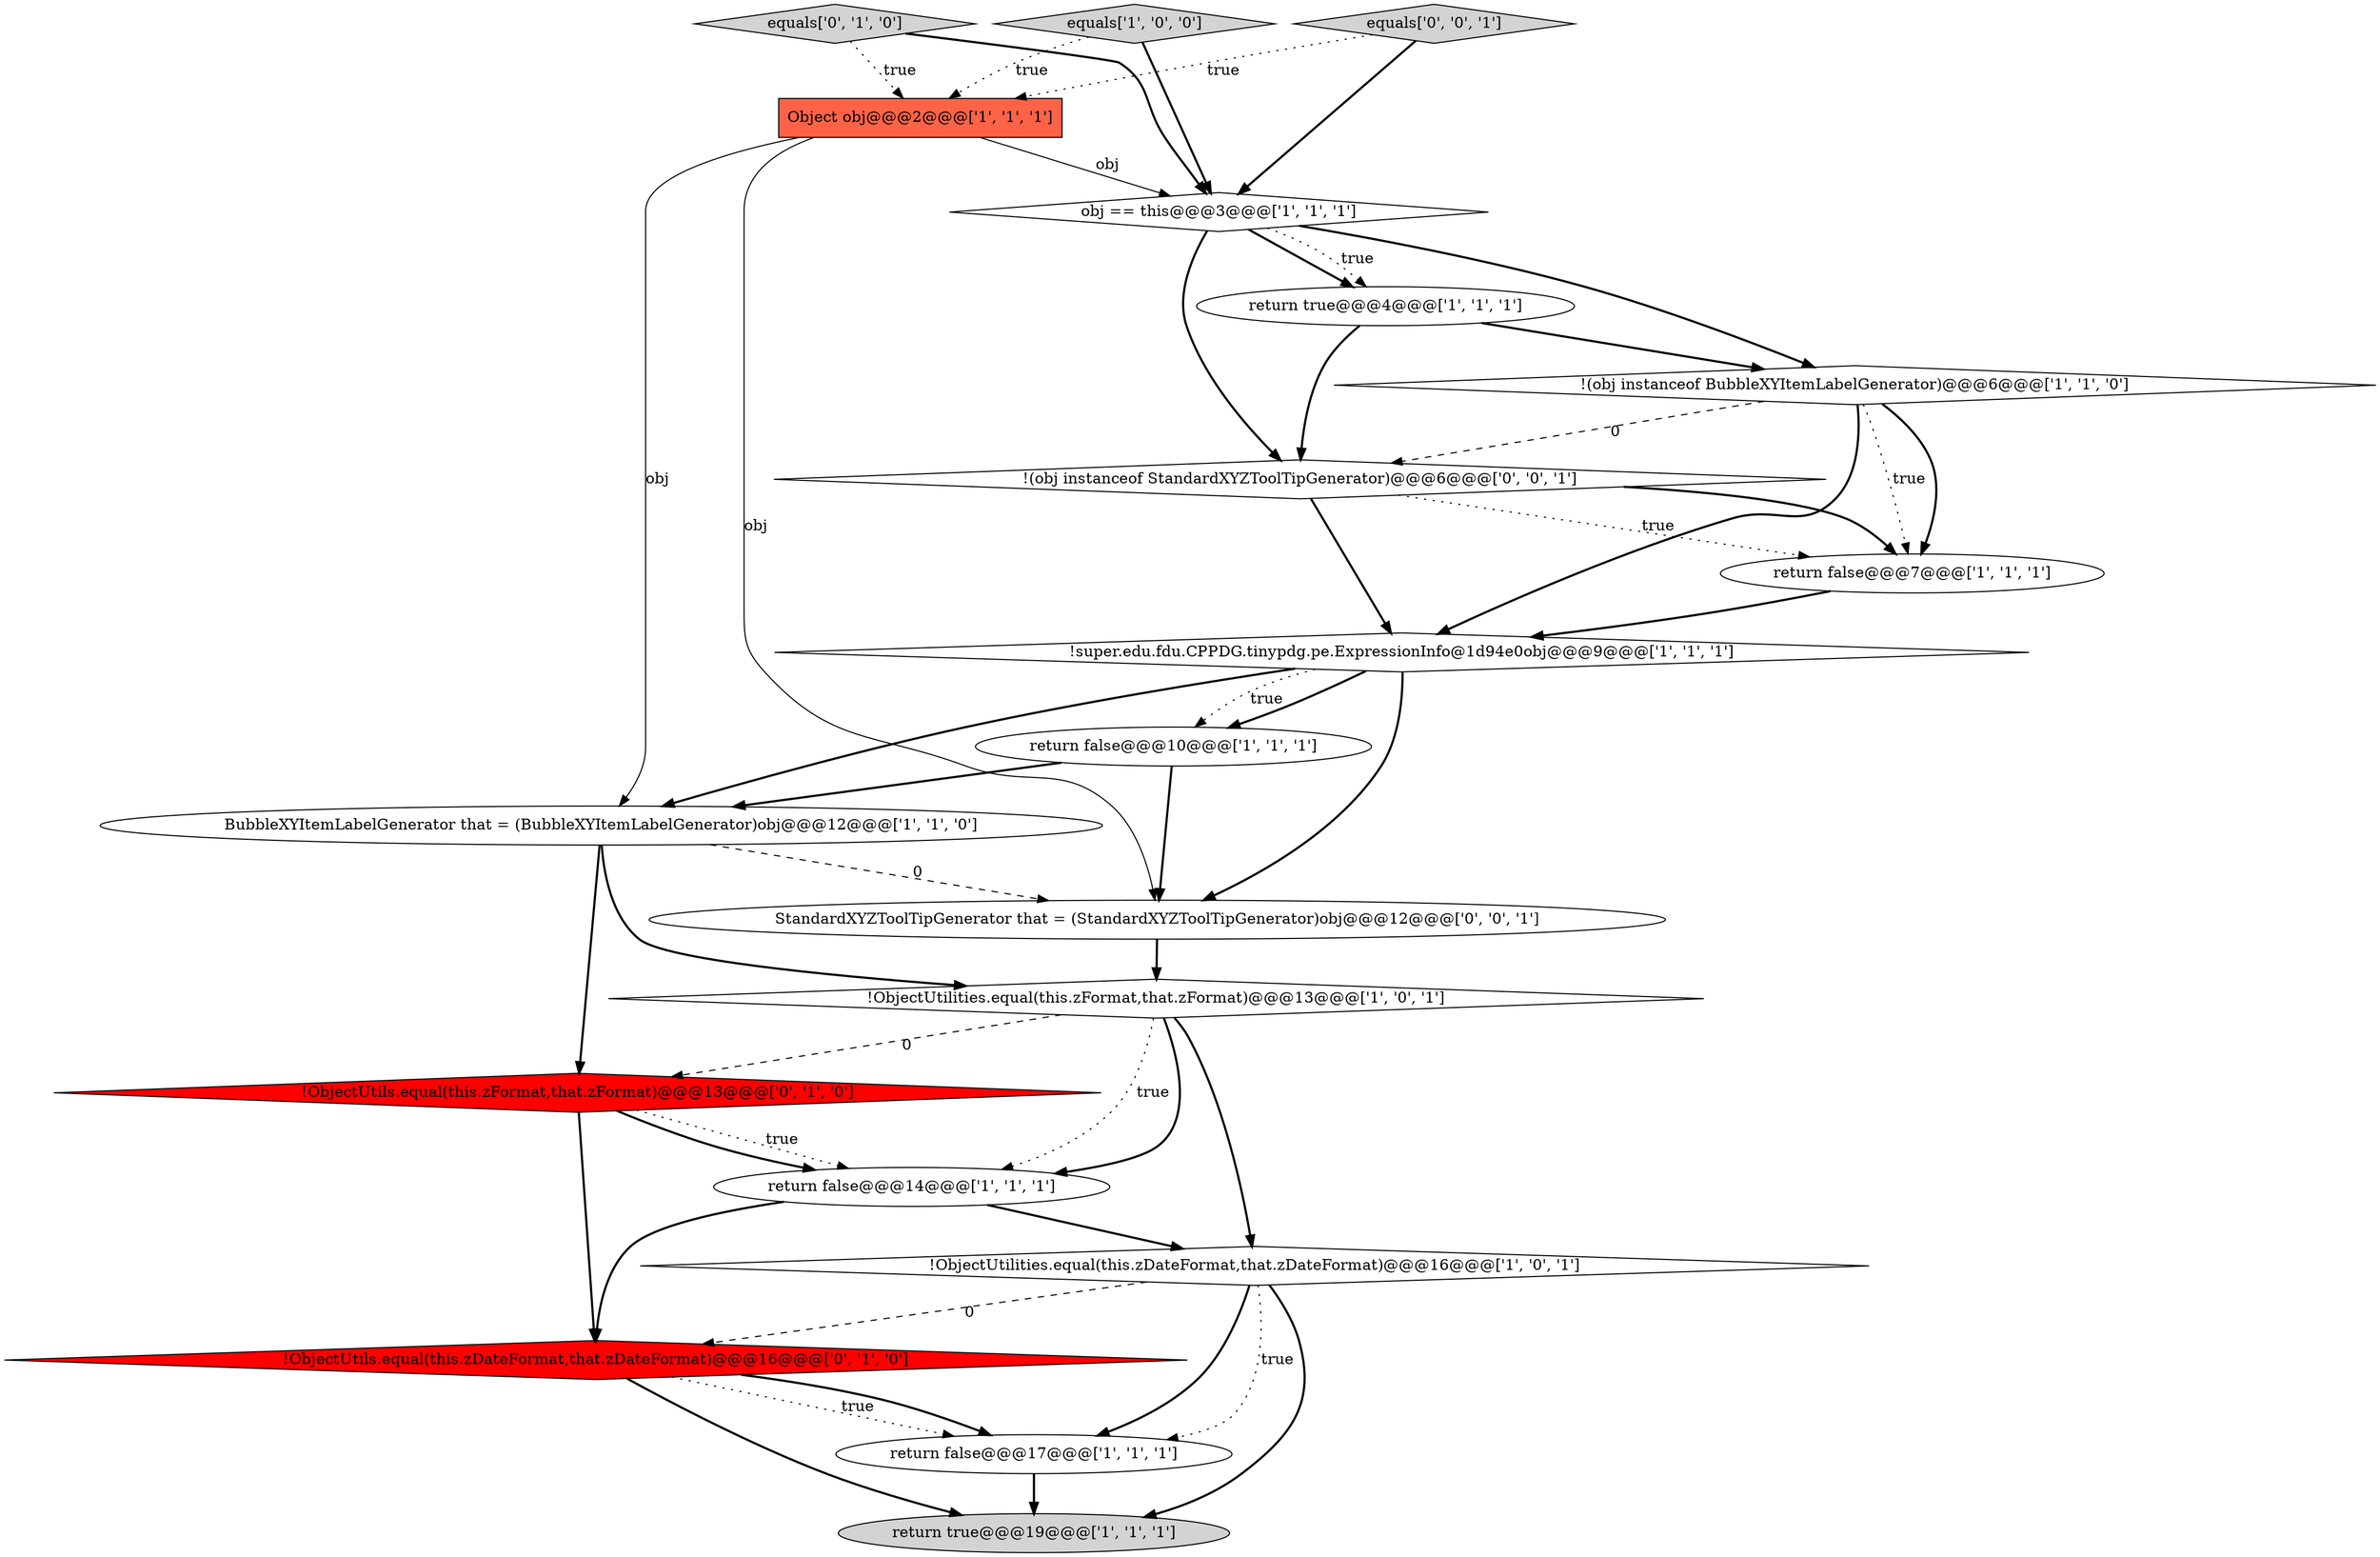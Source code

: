 digraph {
15 [style = filled, label = "equals['0', '1', '0']", fillcolor = lightgray, shape = diamond image = "AAA0AAABBB2BBB"];
13 [style = filled, label = "return false@@@17@@@['1', '1', '1']", fillcolor = white, shape = ellipse image = "AAA0AAABBB1BBB"];
17 [style = filled, label = "!(obj instanceof StandardXYZToolTipGenerator)@@@6@@@['0', '0', '1']", fillcolor = white, shape = diamond image = "AAA0AAABBB3BBB"];
6 [style = filled, label = "!ObjectUtilities.equal(this.zFormat,that.zFormat)@@@13@@@['1', '0', '1']", fillcolor = white, shape = diamond image = "AAA0AAABBB1BBB"];
5 [style = filled, label = "BubbleXYItemLabelGenerator that = (BubbleXYItemLabelGenerator)obj@@@12@@@['1', '1', '0']", fillcolor = white, shape = ellipse image = "AAA0AAABBB1BBB"];
18 [style = filled, label = "equals['0', '0', '1']", fillcolor = lightgray, shape = diamond image = "AAA0AAABBB3BBB"];
4 [style = filled, label = "!super.edu.fdu.CPPDG.tinypdg.pe.ExpressionInfo@1d94e0obj@@@9@@@['1', '1', '1']", fillcolor = white, shape = diamond image = "AAA0AAABBB1BBB"];
8 [style = filled, label = "return true@@@19@@@['1', '1', '1']", fillcolor = lightgray, shape = ellipse image = "AAA0AAABBB1BBB"];
10 [style = filled, label = "return false@@@7@@@['1', '1', '1']", fillcolor = white, shape = ellipse image = "AAA0AAABBB1BBB"];
19 [style = filled, label = "StandardXYZToolTipGenerator that = (StandardXYZToolTipGenerator)obj@@@12@@@['0', '0', '1']", fillcolor = white, shape = ellipse image = "AAA0AAABBB3BBB"];
3 [style = filled, label = "obj == this@@@3@@@['1', '1', '1']", fillcolor = white, shape = diamond image = "AAA0AAABBB1BBB"];
9 [style = filled, label = "Object obj@@@2@@@['1', '1', '1']", fillcolor = tomato, shape = box image = "AAA0AAABBB1BBB"];
11 [style = filled, label = "!ObjectUtilities.equal(this.zDateFormat,that.zDateFormat)@@@16@@@['1', '0', '1']", fillcolor = white, shape = diamond image = "AAA0AAABBB1BBB"];
16 [style = filled, label = "!ObjectUtils.equal(this.zFormat,that.zFormat)@@@13@@@['0', '1', '0']", fillcolor = red, shape = diamond image = "AAA1AAABBB2BBB"];
12 [style = filled, label = "return true@@@4@@@['1', '1', '1']", fillcolor = white, shape = ellipse image = "AAA0AAABBB1BBB"];
7 [style = filled, label = "equals['1', '0', '0']", fillcolor = lightgray, shape = diamond image = "AAA0AAABBB1BBB"];
2 [style = filled, label = "return false@@@14@@@['1', '1', '1']", fillcolor = white, shape = ellipse image = "AAA0AAABBB1BBB"];
0 [style = filled, label = "!(obj instanceof BubbleXYItemLabelGenerator)@@@6@@@['1', '1', '0']", fillcolor = white, shape = diamond image = "AAA0AAABBB1BBB"];
1 [style = filled, label = "return false@@@10@@@['1', '1', '1']", fillcolor = white, shape = ellipse image = "AAA0AAABBB1BBB"];
14 [style = filled, label = "!ObjectUtils.equal(this.zDateFormat,that.zDateFormat)@@@16@@@['0', '1', '0']", fillcolor = red, shape = diamond image = "AAA1AAABBB2BBB"];
1->5 [style = bold, label=""];
17->10 [style = bold, label=""];
18->3 [style = bold, label=""];
9->5 [style = solid, label="obj"];
16->2 [style = dotted, label="true"];
0->10 [style = dotted, label="true"];
4->1 [style = dotted, label="true"];
12->17 [style = bold, label=""];
4->19 [style = bold, label=""];
17->4 [style = bold, label=""];
11->13 [style = dotted, label="true"];
7->9 [style = dotted, label="true"];
3->12 [style = bold, label=""];
16->2 [style = bold, label=""];
15->3 [style = bold, label=""];
19->6 [style = bold, label=""];
12->0 [style = bold, label=""];
0->17 [style = dashed, label="0"];
14->13 [style = dotted, label="true"];
3->0 [style = bold, label=""];
15->9 [style = dotted, label="true"];
7->3 [style = bold, label=""];
6->2 [style = bold, label=""];
5->16 [style = bold, label=""];
17->10 [style = dotted, label="true"];
0->10 [style = bold, label=""];
6->16 [style = dashed, label="0"];
6->2 [style = dotted, label="true"];
5->6 [style = bold, label=""];
0->4 [style = bold, label=""];
3->12 [style = dotted, label="true"];
11->14 [style = dashed, label="0"];
6->11 [style = bold, label=""];
18->9 [style = dotted, label="true"];
11->13 [style = bold, label=""];
2->14 [style = bold, label=""];
9->3 [style = solid, label="obj"];
10->4 [style = bold, label=""];
11->8 [style = bold, label=""];
16->14 [style = bold, label=""];
3->17 [style = bold, label=""];
4->1 [style = bold, label=""];
14->8 [style = bold, label=""];
14->13 [style = bold, label=""];
13->8 [style = bold, label=""];
1->19 [style = bold, label=""];
5->19 [style = dashed, label="0"];
4->5 [style = bold, label=""];
2->11 [style = bold, label=""];
9->19 [style = solid, label="obj"];
}
